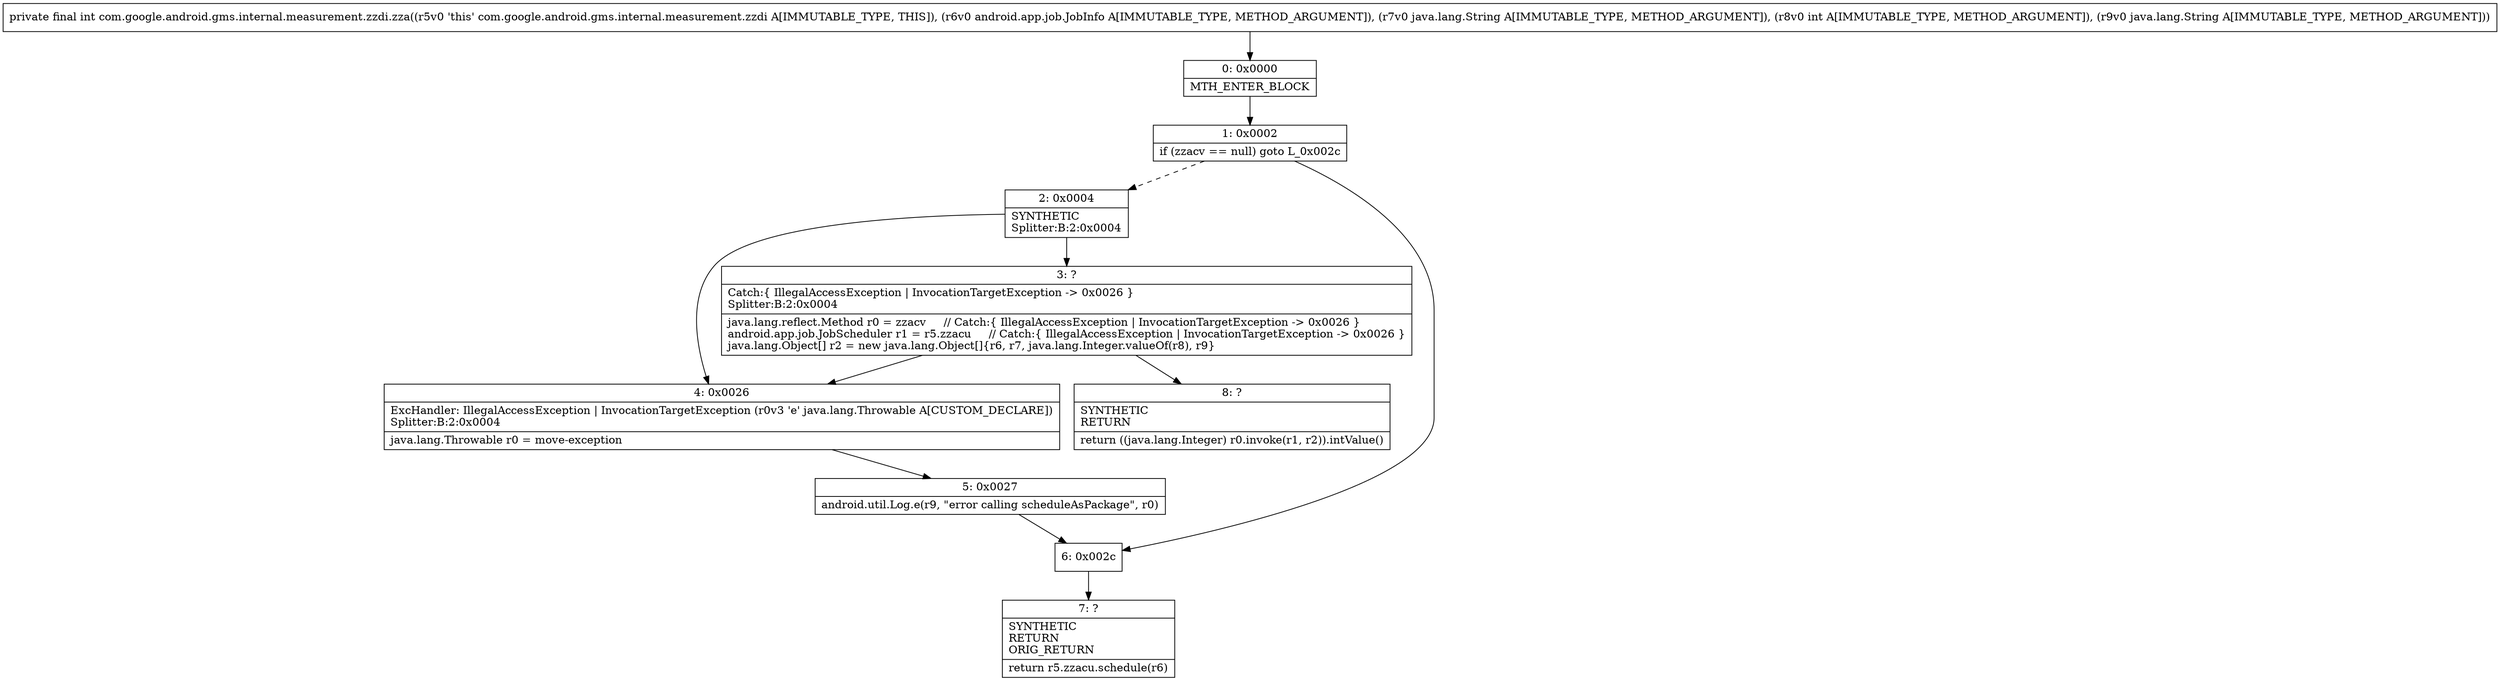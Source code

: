 digraph "CFG forcom.google.android.gms.internal.measurement.zzdi.zza(Landroid\/app\/job\/JobInfo;Ljava\/lang\/String;ILjava\/lang\/String;)I" {
Node_0 [shape=record,label="{0\:\ 0x0000|MTH_ENTER_BLOCK\l}"];
Node_1 [shape=record,label="{1\:\ 0x0002|if (zzacv == null) goto L_0x002c\l}"];
Node_2 [shape=record,label="{2\:\ 0x0004|SYNTHETIC\lSplitter:B:2:0x0004\l}"];
Node_3 [shape=record,label="{3\:\ ?|Catch:\{ IllegalAccessException \| InvocationTargetException \-\> 0x0026 \}\lSplitter:B:2:0x0004\l|java.lang.reflect.Method r0 = zzacv     \/\/ Catch:\{ IllegalAccessException \| InvocationTargetException \-\> 0x0026 \}\landroid.app.job.JobScheduler r1 = r5.zzacu     \/\/ Catch:\{ IllegalAccessException \| InvocationTargetException \-\> 0x0026 \}\ljava.lang.Object[] r2 = new java.lang.Object[]\{r6, r7, java.lang.Integer.valueOf(r8), r9\}\l}"];
Node_4 [shape=record,label="{4\:\ 0x0026|ExcHandler: IllegalAccessException \| InvocationTargetException (r0v3 'e' java.lang.Throwable A[CUSTOM_DECLARE])\lSplitter:B:2:0x0004\l|java.lang.Throwable r0 = move\-exception\l}"];
Node_5 [shape=record,label="{5\:\ 0x0027|android.util.Log.e(r9, \"error calling scheduleAsPackage\", r0)\l}"];
Node_6 [shape=record,label="{6\:\ 0x002c}"];
Node_7 [shape=record,label="{7\:\ ?|SYNTHETIC\lRETURN\lORIG_RETURN\l|return r5.zzacu.schedule(r6)\l}"];
Node_8 [shape=record,label="{8\:\ ?|SYNTHETIC\lRETURN\l|return ((java.lang.Integer) r0.invoke(r1, r2)).intValue()\l}"];
MethodNode[shape=record,label="{private final int com.google.android.gms.internal.measurement.zzdi.zza((r5v0 'this' com.google.android.gms.internal.measurement.zzdi A[IMMUTABLE_TYPE, THIS]), (r6v0 android.app.job.JobInfo A[IMMUTABLE_TYPE, METHOD_ARGUMENT]), (r7v0 java.lang.String A[IMMUTABLE_TYPE, METHOD_ARGUMENT]), (r8v0 int A[IMMUTABLE_TYPE, METHOD_ARGUMENT]), (r9v0 java.lang.String A[IMMUTABLE_TYPE, METHOD_ARGUMENT])) }"];
MethodNode -> Node_0;
Node_0 -> Node_1;
Node_1 -> Node_2[style=dashed];
Node_1 -> Node_6;
Node_2 -> Node_3;
Node_2 -> Node_4;
Node_3 -> Node_4;
Node_3 -> Node_8;
Node_4 -> Node_5;
Node_5 -> Node_6;
Node_6 -> Node_7;
}

